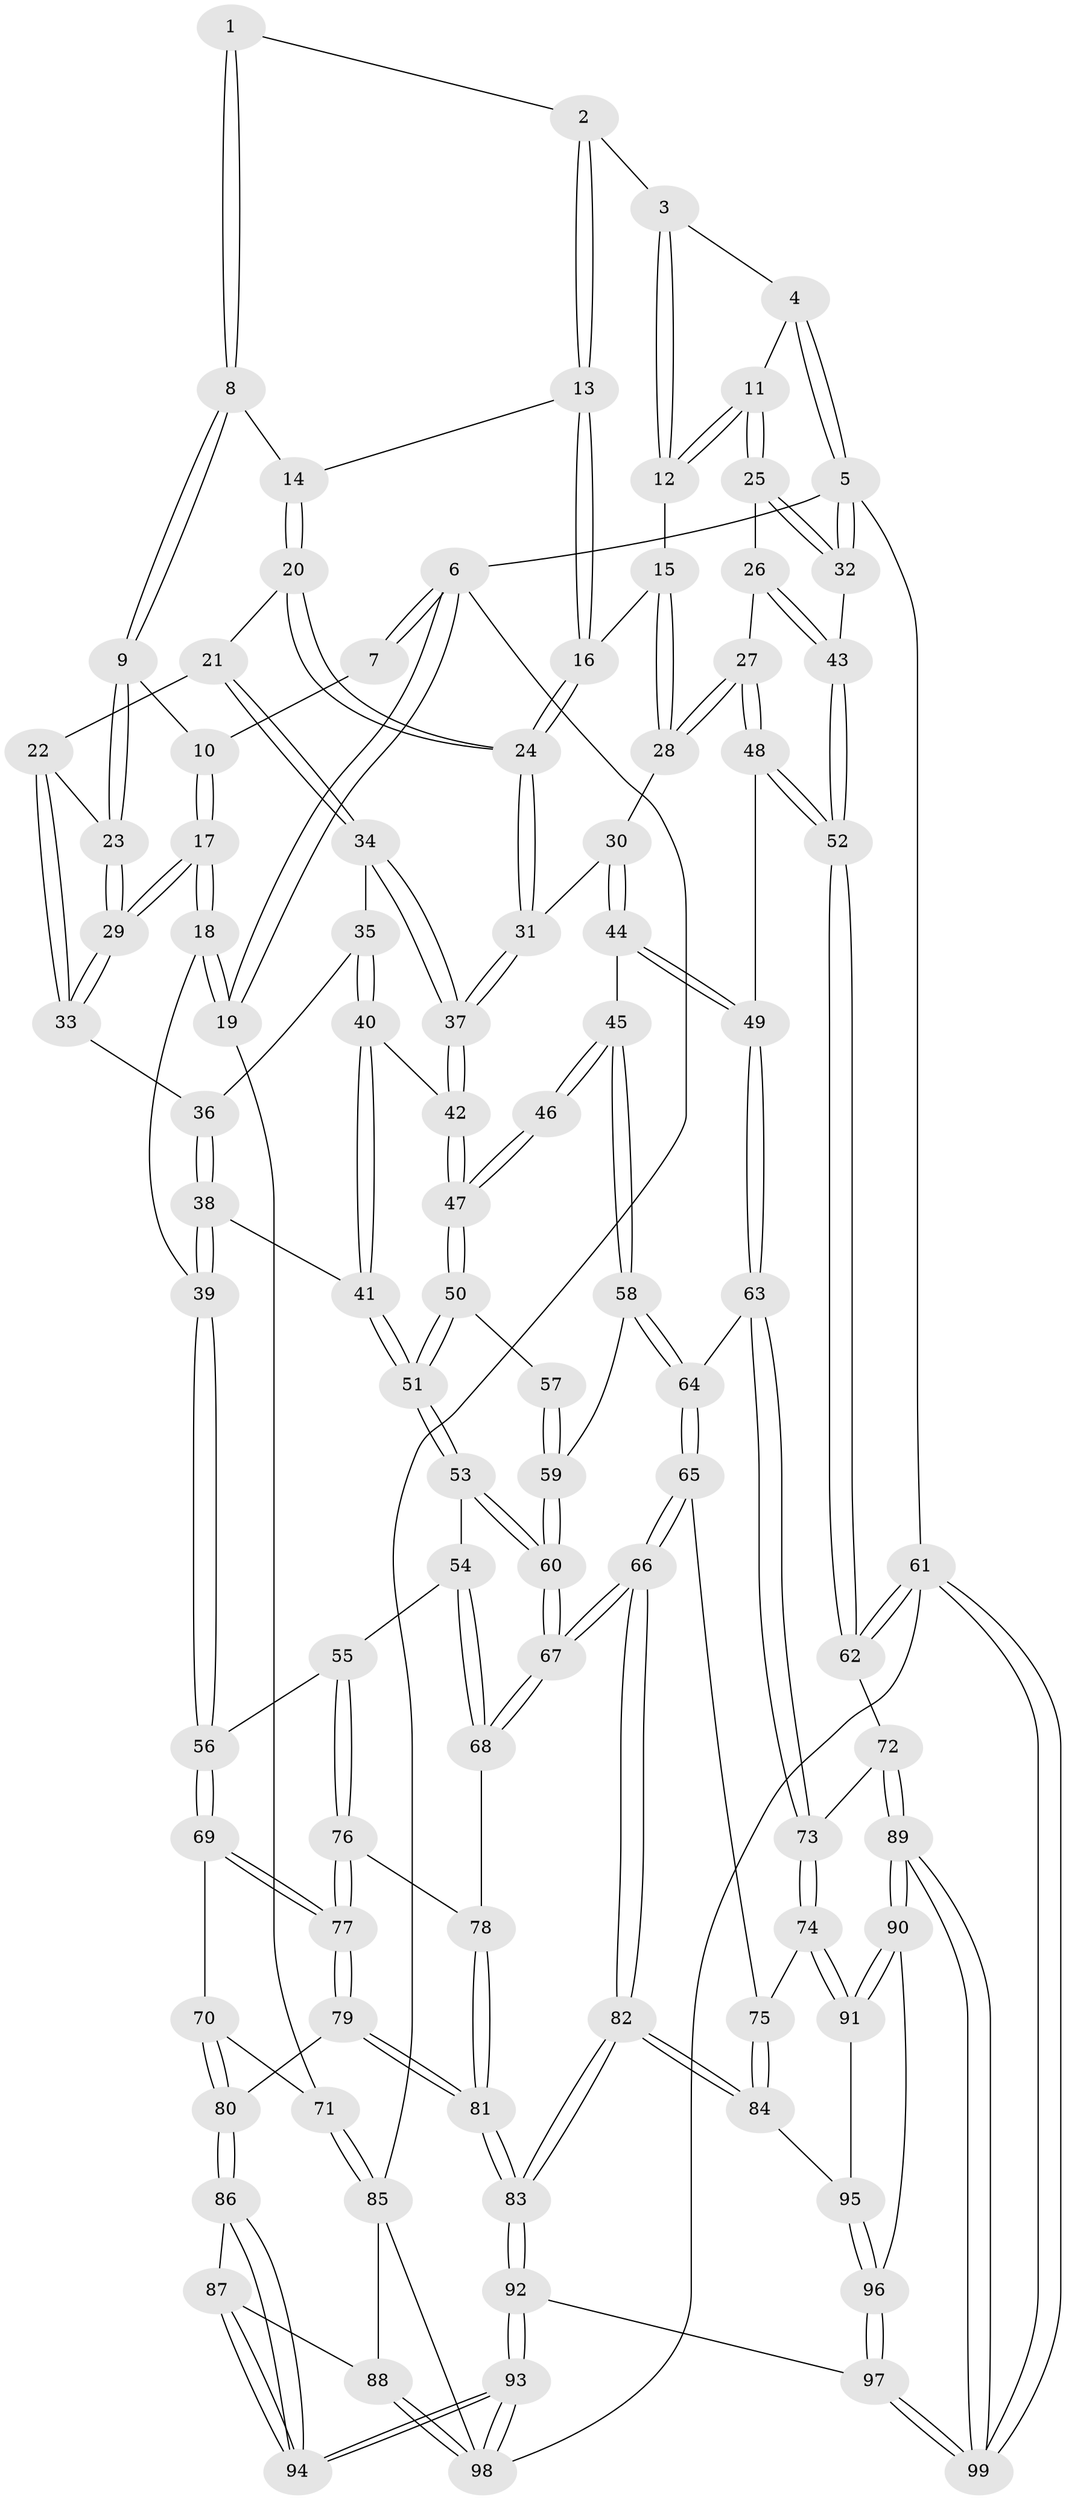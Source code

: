 // coarse degree distribution, {4: 0.3188405797101449, 5: 0.42028985507246375, 7: 0.014492753623188406, 2: 0.043478260869565216, 3: 0.08695652173913043, 6: 0.11594202898550725}
// Generated by graph-tools (version 1.1) at 2025/21/03/04/25 18:21:16]
// undirected, 99 vertices, 244 edges
graph export_dot {
graph [start="1"]
  node [color=gray90,style=filled];
  1 [pos="+0.5101090481783064+0"];
  2 [pos="+0.6098654603040212+0"];
  3 [pos="+0.8243527339909592+0"];
  4 [pos="+0.8815915948702097+0"];
  5 [pos="+1+0"];
  6 [pos="+0+0"];
  7 [pos="+0.2510000864752995+0"];
  8 [pos="+0.4332676789424045+0.07333200433069906"];
  9 [pos="+0.3074951816897027+0.09860065973231097"];
  10 [pos="+0.255431311703958+0"];
  11 [pos="+0.8471895028577037+0.13842436863346444"];
  12 [pos="+0.7742951589505263+0.10601325177376413"];
  13 [pos="+0.6150473161731611+0.04881780138304742"];
  14 [pos="+0.4997713807218273+0.12038032084706972"];
  15 [pos="+0.697312908769232+0.12240647625696856"];
  16 [pos="+0.6702771427585086+0.12211773292026663"];
  17 [pos="+0+0.2751922787656701"];
  18 [pos="+0+0.31052960828223636"];
  19 [pos="+0+0.3098248685440747"];
  20 [pos="+0.49101367075725716+0.19017589987315864"];
  21 [pos="+0.45746681717484355+0.2186697784757698"];
  22 [pos="+0.3236339557799861+0.15960629582697775"];
  23 [pos="+0.3013464793709243+0.12151948723603628"];
  24 [pos="+0.6326674767411509+0.24663966917794938"];
  25 [pos="+0.8571982950904351+0.14658068266627614"];
  26 [pos="+0.8796354793319658+0.22955896841032303"];
  27 [pos="+0.8350007526106609+0.3077828976096676"];
  28 [pos="+0.8255401188638188+0.3062106694216818"];
  29 [pos="+0.05175371104875862+0.23772294159110258"];
  30 [pos="+0.6744767279392521+0.3049058649914298"];
  31 [pos="+0.6429284158085792+0.28476224518460636"];
  32 [pos="+1+0"];
  33 [pos="+0.3180079803811093+0.2517831972644375"];
  34 [pos="+0.45472913846767543+0.23823334910201518"];
  35 [pos="+0.43002673954475407+0.2759869622881125"];
  36 [pos="+0.3181279763090362+0.2526985081663161"];
  37 [pos="+0.5552039958034594+0.34151627205268453"];
  38 [pos="+0.29086059141923054+0.37913089563264946"];
  39 [pos="+0.13335683180541313+0.41273948818084777"];
  40 [pos="+0.42009690347955597+0.31568253016082853"];
  41 [pos="+0.3508560978926053+0.39546183595834183"];
  42 [pos="+0.5391706442568432+0.36620251797815634"];
  43 [pos="+1+0.18086770448379164"];
  44 [pos="+0.6704540048932338+0.48413016909885465"];
  45 [pos="+0.6656192051841732+0.48628153437488775"];
  46 [pos="+0.637028131482812+0.4732801741874304"];
  47 [pos="+0.5314558049937501+0.3988283513736517"];
  48 [pos="+0.8885700921618697+0.44258296703110744"];
  49 [pos="+0.8421873684688064+0.5173909809310697"];
  50 [pos="+0.45046993765390886+0.46919265980923686"];
  51 [pos="+0.4292934551682362+0.47909494421775256"];
  52 [pos="+1+0.41399257338097706"];
  53 [pos="+0.4270728856287653+0.4955043216392803"];
  54 [pos="+0.33156628972096225+0.5716449321506443"];
  55 [pos="+0.2460859210112134+0.5943609088885639"];
  56 [pos="+0.2239372851805641+0.5834000419917641"];
  57 [pos="+0.5300501163973692+0.49746293179355855"];
  58 [pos="+0.6275899204829195+0.5490395861080459"];
  59 [pos="+0.6040312059357019+0.5691976804101754"];
  60 [pos="+0.5262069781641404+0.6804915842128774"];
  61 [pos="+1+1"];
  62 [pos="+1+0.7257193717025573"];
  63 [pos="+0.8438021746358582+0.5419950468448611"];
  64 [pos="+0.713162399735083+0.6361070315575469"];
  65 [pos="+0.6919928807276253+0.675844518384446"];
  66 [pos="+0.5314933690007273+0.7149076722487379"];
  67 [pos="+0.5254537527009595+0.7009998996258969"];
  68 [pos="+0.41286461340064917+0.6812101558334237"];
  69 [pos="+0.1662986280049125+0.6471945263657783"];
  70 [pos="+0.053283272527449944+0.6789693223021549"];
  71 [pos="+0+0.5404434624132433"];
  72 [pos="+0.9474557185890415+0.7215756697649275"];
  73 [pos="+0.9179978819563064+0.712216909117917"];
  74 [pos="+0.8304317313288629+0.7706995168467394"];
  75 [pos="+0.775350138745755+0.7510712423774721"];
  76 [pos="+0.275330114764266+0.6632897497281907"];
  77 [pos="+0.18009574435380002+0.7623747510808065"];
  78 [pos="+0.3089309387256093+0.7058974133182709"];
  79 [pos="+0.17634778637153628+0.7832054505320508"];
  80 [pos="+0.10534429447905548+0.7993645969402353"];
  81 [pos="+0.2940898790551186+0.841815261799538"];
  82 [pos="+0.5322517140582885+0.8015562256886815"];
  83 [pos="+0.4213781604563095+1"];
  84 [pos="+0.5835631226783912+0.8048583995614388"];
  85 [pos="+0+0.8350388804799398"];
  86 [pos="+0.08688143936573346+0.8261027833239047"];
  87 [pos="+0+0.8561992958442235"];
  88 [pos="+0+0.8561460723120891"];
  89 [pos="+0.9388820849206+1"];
  90 [pos="+0.84834817282003+0.970311326728661"];
  91 [pos="+0.8129089526134592+0.8147412465668766"];
  92 [pos="+0.41967567688312823+1"];
  93 [pos="+0.25903246376964195+1"];
  94 [pos="+0.16089534930783564+1"];
  95 [pos="+0.7358398803949309+0.8559841435964478"];
  96 [pos="+0.7152647724167733+0.9219291060740793"];
  97 [pos="+0.4541382859520246+1"];
  98 [pos="+0.24008811114570555+1"];
  99 [pos="+1+1"];
  1 -- 2;
  1 -- 8;
  1 -- 8;
  2 -- 3;
  2 -- 13;
  2 -- 13;
  3 -- 4;
  3 -- 12;
  3 -- 12;
  4 -- 5;
  4 -- 5;
  4 -- 11;
  5 -- 6;
  5 -- 32;
  5 -- 32;
  5 -- 61;
  6 -- 7;
  6 -- 7;
  6 -- 19;
  6 -- 19;
  6 -- 85;
  7 -- 10;
  8 -- 9;
  8 -- 9;
  8 -- 14;
  9 -- 10;
  9 -- 23;
  9 -- 23;
  10 -- 17;
  10 -- 17;
  11 -- 12;
  11 -- 12;
  11 -- 25;
  11 -- 25;
  12 -- 15;
  13 -- 14;
  13 -- 16;
  13 -- 16;
  14 -- 20;
  14 -- 20;
  15 -- 16;
  15 -- 28;
  15 -- 28;
  16 -- 24;
  16 -- 24;
  17 -- 18;
  17 -- 18;
  17 -- 29;
  17 -- 29;
  18 -- 19;
  18 -- 19;
  18 -- 39;
  19 -- 71;
  20 -- 21;
  20 -- 24;
  20 -- 24;
  21 -- 22;
  21 -- 34;
  21 -- 34;
  22 -- 23;
  22 -- 33;
  22 -- 33;
  23 -- 29;
  23 -- 29;
  24 -- 31;
  24 -- 31;
  25 -- 26;
  25 -- 32;
  25 -- 32;
  26 -- 27;
  26 -- 43;
  26 -- 43;
  27 -- 28;
  27 -- 28;
  27 -- 48;
  27 -- 48;
  28 -- 30;
  29 -- 33;
  29 -- 33;
  30 -- 31;
  30 -- 44;
  30 -- 44;
  31 -- 37;
  31 -- 37;
  32 -- 43;
  33 -- 36;
  34 -- 35;
  34 -- 37;
  34 -- 37;
  35 -- 36;
  35 -- 40;
  35 -- 40;
  36 -- 38;
  36 -- 38;
  37 -- 42;
  37 -- 42;
  38 -- 39;
  38 -- 39;
  38 -- 41;
  39 -- 56;
  39 -- 56;
  40 -- 41;
  40 -- 41;
  40 -- 42;
  41 -- 51;
  41 -- 51;
  42 -- 47;
  42 -- 47;
  43 -- 52;
  43 -- 52;
  44 -- 45;
  44 -- 49;
  44 -- 49;
  45 -- 46;
  45 -- 46;
  45 -- 58;
  45 -- 58;
  46 -- 47;
  46 -- 47;
  47 -- 50;
  47 -- 50;
  48 -- 49;
  48 -- 52;
  48 -- 52;
  49 -- 63;
  49 -- 63;
  50 -- 51;
  50 -- 51;
  50 -- 57;
  51 -- 53;
  51 -- 53;
  52 -- 62;
  52 -- 62;
  53 -- 54;
  53 -- 60;
  53 -- 60;
  54 -- 55;
  54 -- 68;
  54 -- 68;
  55 -- 56;
  55 -- 76;
  55 -- 76;
  56 -- 69;
  56 -- 69;
  57 -- 59;
  57 -- 59;
  58 -- 59;
  58 -- 64;
  58 -- 64;
  59 -- 60;
  59 -- 60;
  60 -- 67;
  60 -- 67;
  61 -- 62;
  61 -- 62;
  61 -- 99;
  61 -- 99;
  61 -- 98;
  62 -- 72;
  63 -- 64;
  63 -- 73;
  63 -- 73;
  64 -- 65;
  64 -- 65;
  65 -- 66;
  65 -- 66;
  65 -- 75;
  66 -- 67;
  66 -- 67;
  66 -- 82;
  66 -- 82;
  67 -- 68;
  67 -- 68;
  68 -- 78;
  69 -- 70;
  69 -- 77;
  69 -- 77;
  70 -- 71;
  70 -- 80;
  70 -- 80;
  71 -- 85;
  71 -- 85;
  72 -- 73;
  72 -- 89;
  72 -- 89;
  73 -- 74;
  73 -- 74;
  74 -- 75;
  74 -- 91;
  74 -- 91;
  75 -- 84;
  75 -- 84;
  76 -- 77;
  76 -- 77;
  76 -- 78;
  77 -- 79;
  77 -- 79;
  78 -- 81;
  78 -- 81;
  79 -- 80;
  79 -- 81;
  79 -- 81;
  80 -- 86;
  80 -- 86;
  81 -- 83;
  81 -- 83;
  82 -- 83;
  82 -- 83;
  82 -- 84;
  82 -- 84;
  83 -- 92;
  83 -- 92;
  84 -- 95;
  85 -- 88;
  85 -- 98;
  86 -- 87;
  86 -- 94;
  86 -- 94;
  87 -- 88;
  87 -- 94;
  87 -- 94;
  88 -- 98;
  88 -- 98;
  89 -- 90;
  89 -- 90;
  89 -- 99;
  89 -- 99;
  90 -- 91;
  90 -- 91;
  90 -- 96;
  91 -- 95;
  92 -- 93;
  92 -- 93;
  92 -- 97;
  93 -- 94;
  93 -- 94;
  93 -- 98;
  93 -- 98;
  95 -- 96;
  95 -- 96;
  96 -- 97;
  96 -- 97;
  97 -- 99;
  97 -- 99;
}
